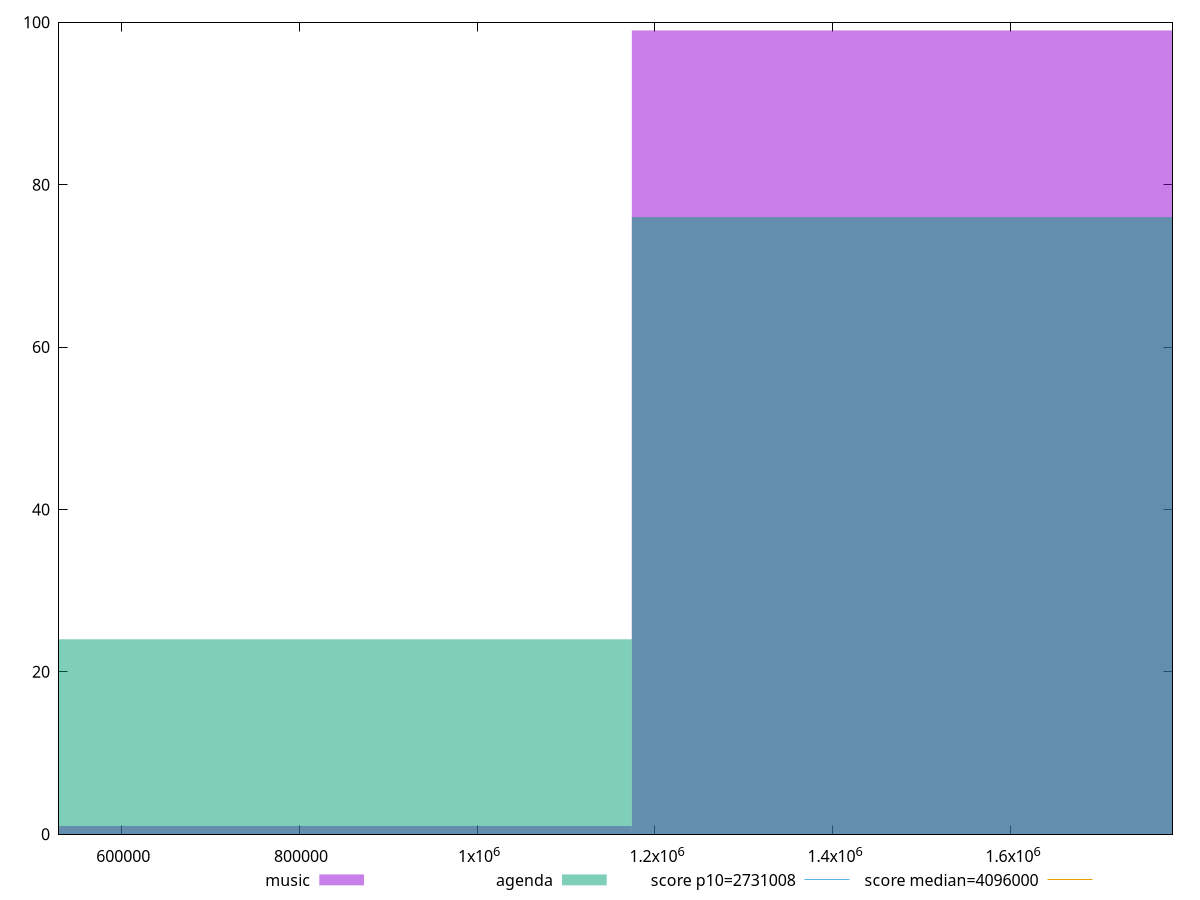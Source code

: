 reset

$music <<EOF
1565281.124895214 99
782640.562447607 1
EOF

$agenda <<EOF
1565281.124895214 76
782640.562447607 24
EOF

set key outside below
set boxwidth 782640.562447607
set xrange [530145:1781621]
set yrange [0:100]
set trange [0:100]
set style fill transparent solid 0.5 noborder

set parametric
set terminal svg size 640, 500 enhanced background rgb 'white'
set output "report/report_00029_2021-02-24T13-36-40.390Z/total-byte-weight/comparison/histogram/0_vs_1.svg"

plot $music title "music" with boxes, \
     $agenda title "agenda" with boxes, \
     2731008,t title "score p10=2731008", \
     4096000,t title "score median=4096000"

reset
